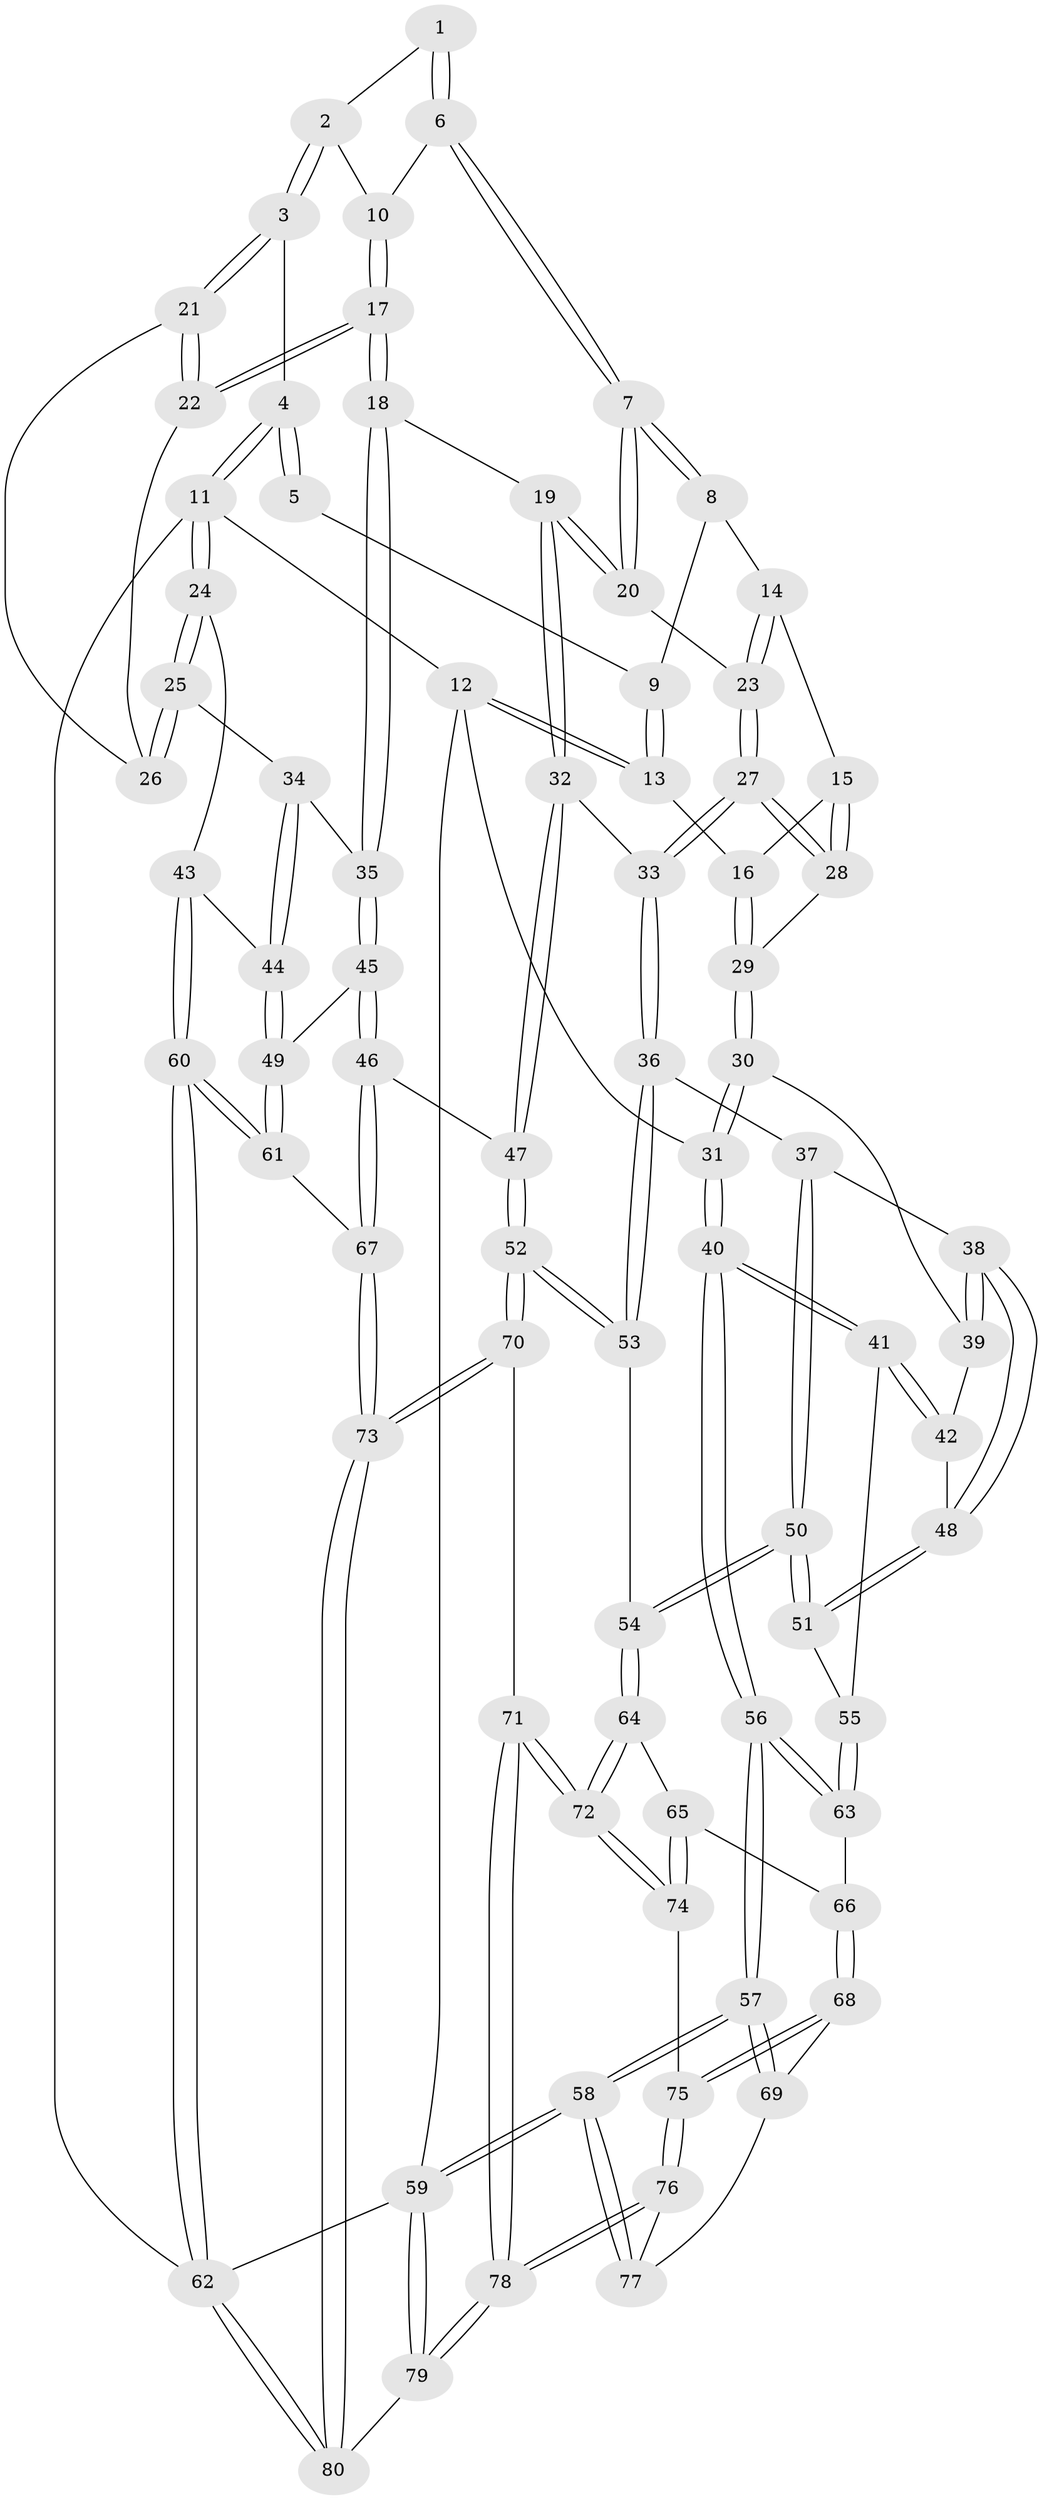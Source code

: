 // coarse degree distribution, {3: 0.1111111111111111, 4: 0.35555555555555557, 5: 0.4666666666666667, 8: 0.022222222222222223, 2: 0.022222222222222223, 6: 0.022222222222222223}
// Generated by graph-tools (version 1.1) at 2025/42/03/06/25 10:42:31]
// undirected, 80 vertices, 197 edges
graph export_dot {
graph [start="1"]
  node [color=gray90,style=filled];
  1 [pos="+0.6655390198774197+0.03193988169241045"];
  2 [pos="+0.7241976914873824+0.04494013741539949"];
  3 [pos="+0.8805078132568963+0"];
  4 [pos="+0.9673234646475671+0"];
  5 [pos="+0.5359273976336598+0"];
  6 [pos="+0.6516038340253326+0.0751770897828322"];
  7 [pos="+0.5882517499482344+0.0908116201282773"];
  8 [pos="+0.46425981193396554+0"];
  9 [pos="+0.4620385765103315+0"];
  10 [pos="+0.701771063485509+0.07872191193598058"];
  11 [pos="+1+0"];
  12 [pos="+0+0"];
  13 [pos="+0+0"];
  14 [pos="+0.4303075161436687+0.02035252316676053"];
  15 [pos="+0.3861799604727565+0.10752532465716674"];
  16 [pos="+0.20018793752826736+0.06419068958415537"];
  17 [pos="+0.7428668023103973+0.24892222036444892"];
  18 [pos="+0.7379500048304839+0.25811987825622923"];
  19 [pos="+0.6879829840671845+0.2557188253422116"];
  20 [pos="+0.5829201212639922+0.17456547797939884"];
  21 [pos="+0.8639360749952167+0.06814067304306033"];
  22 [pos="+0.7748379511656633+0.21375076186281503"];
  23 [pos="+0.5113378561085342+0.1891540268491619"];
  24 [pos="+1+0.26710232918235044"];
  25 [pos="+1+0.22794867941746494"];
  26 [pos="+0.9890086081141178+0.20490939805857789"];
  27 [pos="+0.41405700934866463+0.25342945571242"];
  28 [pos="+0.3735830001755951+0.23580819526151256"];
  29 [pos="+0.2754157944500027+0.2429115163691146"];
  30 [pos="+0.2628927066183981+0.2570148768691103"];
  31 [pos="+0+0.1716261800031935"];
  32 [pos="+0.5621853042853483+0.37032750635544626"];
  33 [pos="+0.43553061369149954+0.3028042562785989"];
  34 [pos="+0.8421743485214029+0.30704056297420784"];
  35 [pos="+0.7555390938522426+0.28379052334374744"];
  36 [pos="+0.40042571562368784+0.40251694529633525"];
  37 [pos="+0.3209967716920278+0.3981407121954212"];
  38 [pos="+0.26109746407443424+0.37112631072522495"];
  39 [pos="+0.26110746440391+0.2617604041620729"];
  40 [pos="+0+0.33657440329793614"];
  41 [pos="+0+0.35668225640419077"];
  42 [pos="+0.09895886967308776+0.35511058917005695"];
  43 [pos="+1+0.27947274793857774"];
  44 [pos="+0.9337511665355535+0.39504853727042655"];
  45 [pos="+0.7548123085890938+0.4817033417464462"];
  46 [pos="+0.6438585111448337+0.5816331465276428"];
  47 [pos="+0.5701290127224267+0.599707386260251"];
  48 [pos="+0.22126484170642208+0.43672021196984195"];
  49 [pos="+0.8947270256307476+0.5032713198997364"];
  50 [pos="+0.3284246860644132+0.5344884131231937"];
  51 [pos="+0.2174728225991335+0.4911992171602168"];
  52 [pos="+0.5469874290828659+0.6183610294127143"];
  53 [pos="+0.4463639658676427+0.5987010163547853"];
  54 [pos="+0.43960718757067163+0.5998307287389626"];
  55 [pos="+0.18952964851271942+0.5105292197856967"];
  56 [pos="+0+0.5174080346429921"];
  57 [pos="+0+0.6826476218317993"];
  58 [pos="+0+1"];
  59 [pos="+0+1"];
  60 [pos="+1+0.7448054150721481"];
  61 [pos="+1+0.7095370089271558"];
  62 [pos="+1+1"];
  63 [pos="+0.14481367454670688+0.5986091520042903"];
  64 [pos="+0.2998546468184482+0.7058870933083429"];
  65 [pos="+0.2893935686708846+0.7032551518214646"];
  66 [pos="+0.16416033441265784+0.6556848917382453"];
  67 [pos="+0.9135452798660016+0.7410273039083038"];
  68 [pos="+0.07237342066450235+0.766309943599222"];
  69 [pos="+0.03465273000777995+0.7618912772572473"];
  70 [pos="+0.5771901676415908+0.8290059671641377"];
  71 [pos="+0.34169716783147097+0.9487325087634224"];
  72 [pos="+0.29805121220819203+0.8160407441341362"];
  73 [pos="+0.693092123907973+0.9317696967241397"];
  74 [pos="+0.12678113918140357+0.8176734223371162"];
  75 [pos="+0.11180232681400691+0.8204315619608227"];
  76 [pos="+0.11690784472891798+0.8634748925764433"];
  77 [pos="+0.012620888075574576+0.9099676667510549"];
  78 [pos="+0.24948314025201176+1"];
  79 [pos="+0.2418954437129059+1"];
  80 [pos="+0.7579429647932414+1"];
  1 -- 2;
  1 -- 6;
  1 -- 6;
  2 -- 3;
  2 -- 3;
  2 -- 10;
  3 -- 4;
  3 -- 21;
  3 -- 21;
  4 -- 5;
  4 -- 5;
  4 -- 11;
  4 -- 11;
  5 -- 9;
  6 -- 7;
  6 -- 7;
  6 -- 10;
  7 -- 8;
  7 -- 8;
  7 -- 20;
  7 -- 20;
  8 -- 9;
  8 -- 14;
  9 -- 13;
  9 -- 13;
  10 -- 17;
  10 -- 17;
  11 -- 12;
  11 -- 24;
  11 -- 24;
  11 -- 62;
  12 -- 13;
  12 -- 13;
  12 -- 31;
  12 -- 59;
  13 -- 16;
  14 -- 15;
  14 -- 23;
  14 -- 23;
  15 -- 16;
  15 -- 28;
  15 -- 28;
  16 -- 29;
  16 -- 29;
  17 -- 18;
  17 -- 18;
  17 -- 22;
  17 -- 22;
  18 -- 19;
  18 -- 35;
  18 -- 35;
  19 -- 20;
  19 -- 20;
  19 -- 32;
  19 -- 32;
  20 -- 23;
  21 -- 22;
  21 -- 22;
  21 -- 26;
  22 -- 26;
  23 -- 27;
  23 -- 27;
  24 -- 25;
  24 -- 25;
  24 -- 43;
  25 -- 26;
  25 -- 26;
  25 -- 34;
  27 -- 28;
  27 -- 28;
  27 -- 33;
  27 -- 33;
  28 -- 29;
  29 -- 30;
  29 -- 30;
  30 -- 31;
  30 -- 31;
  30 -- 39;
  31 -- 40;
  31 -- 40;
  32 -- 33;
  32 -- 47;
  32 -- 47;
  33 -- 36;
  33 -- 36;
  34 -- 35;
  34 -- 44;
  34 -- 44;
  35 -- 45;
  35 -- 45;
  36 -- 37;
  36 -- 53;
  36 -- 53;
  37 -- 38;
  37 -- 50;
  37 -- 50;
  38 -- 39;
  38 -- 39;
  38 -- 48;
  38 -- 48;
  39 -- 42;
  40 -- 41;
  40 -- 41;
  40 -- 56;
  40 -- 56;
  41 -- 42;
  41 -- 42;
  41 -- 55;
  42 -- 48;
  43 -- 44;
  43 -- 60;
  43 -- 60;
  44 -- 49;
  44 -- 49;
  45 -- 46;
  45 -- 46;
  45 -- 49;
  46 -- 47;
  46 -- 67;
  46 -- 67;
  47 -- 52;
  47 -- 52;
  48 -- 51;
  48 -- 51;
  49 -- 61;
  49 -- 61;
  50 -- 51;
  50 -- 51;
  50 -- 54;
  50 -- 54;
  51 -- 55;
  52 -- 53;
  52 -- 53;
  52 -- 70;
  52 -- 70;
  53 -- 54;
  54 -- 64;
  54 -- 64;
  55 -- 63;
  55 -- 63;
  56 -- 57;
  56 -- 57;
  56 -- 63;
  56 -- 63;
  57 -- 58;
  57 -- 58;
  57 -- 69;
  57 -- 69;
  58 -- 59;
  58 -- 59;
  58 -- 77;
  58 -- 77;
  59 -- 79;
  59 -- 79;
  59 -- 62;
  60 -- 61;
  60 -- 61;
  60 -- 62;
  60 -- 62;
  61 -- 67;
  62 -- 80;
  62 -- 80;
  63 -- 66;
  64 -- 65;
  64 -- 72;
  64 -- 72;
  65 -- 66;
  65 -- 74;
  65 -- 74;
  66 -- 68;
  66 -- 68;
  67 -- 73;
  67 -- 73;
  68 -- 69;
  68 -- 75;
  68 -- 75;
  69 -- 77;
  70 -- 71;
  70 -- 73;
  70 -- 73;
  71 -- 72;
  71 -- 72;
  71 -- 78;
  71 -- 78;
  72 -- 74;
  72 -- 74;
  73 -- 80;
  73 -- 80;
  74 -- 75;
  75 -- 76;
  75 -- 76;
  76 -- 77;
  76 -- 78;
  76 -- 78;
  78 -- 79;
  78 -- 79;
  79 -- 80;
}
